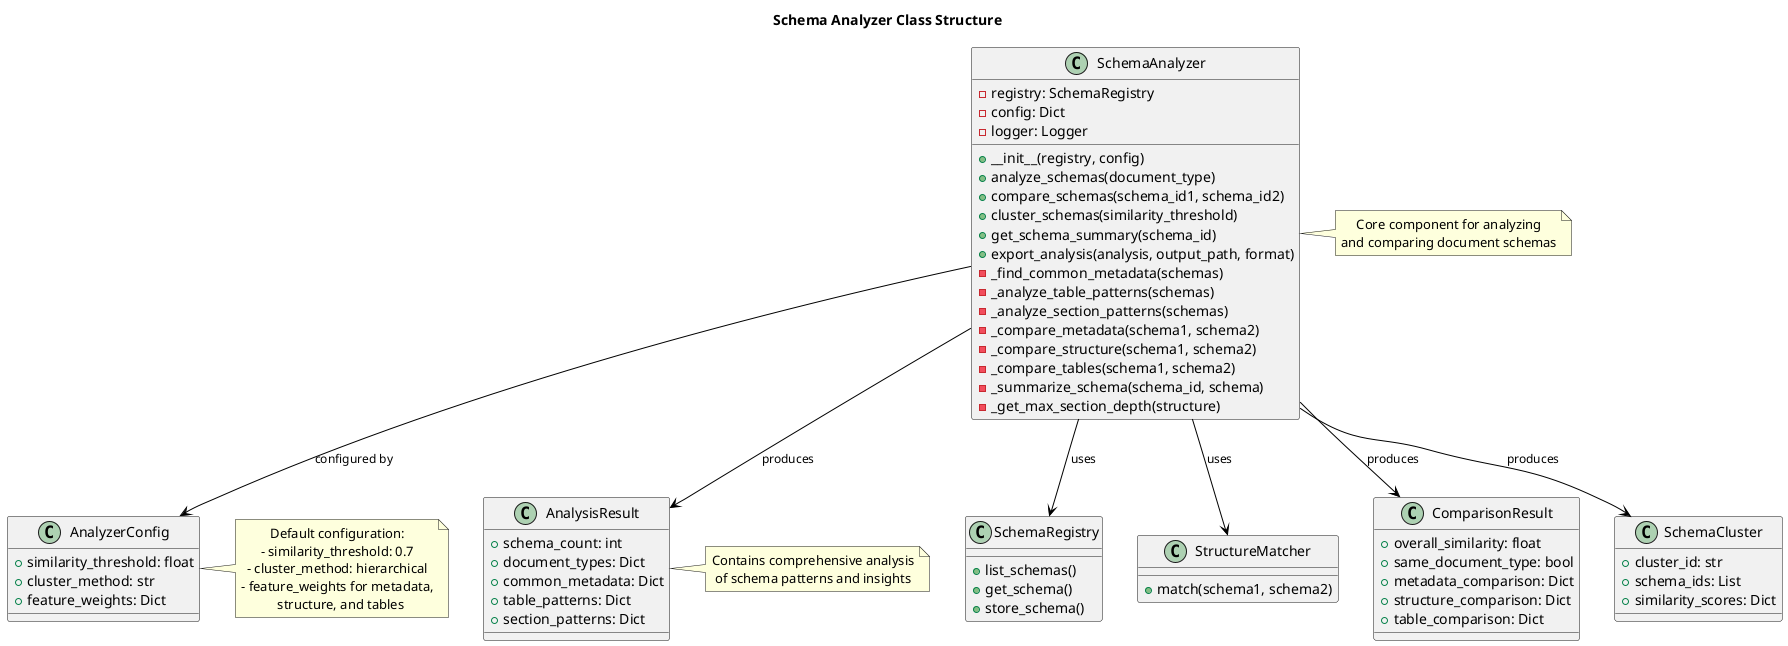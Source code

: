 @startuml SchemaAnalyzer_Class

!include <archimate/Archimate>

' Title
title Schema Analyzer Class Structure

' Classes
class SchemaAnalyzer {
  - registry: SchemaRegistry
  - config: Dict
  - logger: Logger
  + __init__(registry, config)
  + analyze_schemas(document_type)
  + compare_schemas(schema_id1, schema_id2)
  + cluster_schemas(similarity_threshold)
  + get_schema_summary(schema_id)
  + export_analysis(analysis, output_path, format)
  - _find_common_metadata(schemas)
  - _analyze_table_patterns(schemas)
  - _analyze_section_patterns(schemas)
  - _compare_metadata(schema1, schema2)
  - _compare_structure(schema1, schema2)
  - _compare_tables(schema1, schema2)
  - _summarize_schema(schema_id, schema)
  - _get_max_section_depth(structure)
}

class SchemaRegistry {
  + list_schemas()
  + get_schema()
  + store_schema()
}

class StructureMatcher {
  + match(schema1, schema2)
}

' Configuration
class AnalyzerConfig {
  + similarity_threshold: float
  + cluster_method: str
  + feature_weights: Dict
}

' Analysis Results
class AnalysisResult {
  + schema_count: int
  + document_types: Dict
  + common_metadata: Dict
  + table_patterns: Dict
  + section_patterns: Dict
}

class ComparisonResult {
  + overall_similarity: float
  + same_document_type: bool
  + metadata_comparison: Dict
  + structure_comparison: Dict
  + table_comparison: Dict
}

class SchemaCluster {
  + cluster_id: str
  + schema_ids: List
  + similarity_scores: Dict
}

' Relationships
SchemaAnalyzer --> SchemaRegistry : uses
SchemaAnalyzer --> StructureMatcher : uses
SchemaAnalyzer --> AnalyzerConfig : configured by
SchemaAnalyzer --> AnalysisResult : produces
SchemaAnalyzer --> ComparisonResult : produces
SchemaAnalyzer --> SchemaCluster : produces

' Notes
note right of SchemaAnalyzer
  Core component for analyzing
  and comparing document schemas
end note

note right of AnalyzerConfig
  Default configuration:
  - similarity_threshold: 0.7
  - cluster_method: hierarchical
  - feature_weights for metadata,
    structure, and tables
end note

note right of AnalysisResult
  Contains comprehensive analysis
  of schema patterns and insights
end note

@enduml
